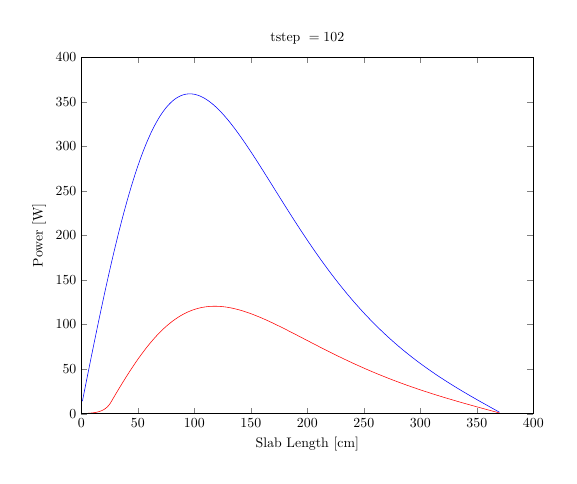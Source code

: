 \begin{tikzpicture}[scale=0.5]

\begin{axis}[%
scale only axis,
width=4.521in,
height=3.566in,
xmin=0, xmax=400,
ymin=0, ymax=400,
xlabel={Slab Length [cm]},
ylabel={Power [W]},
title={$\text{tstep }= 102$},
axis on top]
\addplot [
color=blue,
solid
]
coordinates{
 (1,13.991)(2,20.359)(3,26.72)(4,33.07)(5,39.408)(6,45.73)(7,52.035)(8,58.321)(9,64.584)(10,70.823)(11,77.035)(12,83.218)(13,89.369)(14,95.487)(15,101.569)(16,107.613)(17,113.617)(18,119.578)(19,125.496)(20,131.366)(21,137.189)(22,142.96)(23,148.68)(24,154.345)(25,159.955)(26,165.506)(27,170.998)(28,176.428)(29,181.795)(30,187.098)(31,192.335)(32,197.504)(33,202.604)(34,207.633)(35,212.591)(36,217.475)(37,222.285)(38,227.019)(39,231.677)(40,236.256)(41,240.757)(42,245.178)(43,249.519)(44,253.778)(45,257.954)(46,262.048)(47,266.057)(48,269.982)(49,273.822)(50,277.577)(51,281.245)(52,284.827)(53,288.323)(54,291.731)(55,295.052)(56,298.285)(57,301.43)(58,304.488)(59,307.457)(60,310.339)(61,313.133)(62,315.839)(63,318.457)(64,320.988)(65,323.431)(66,325.788)(67,328.057)(68,330.241)(69,332.338)(70,334.35)(71,336.276)(72,338.118)(73,339.876)(74,341.55)(75,343.141)(76,344.65)(77,346.078)(78,347.424)(79,348.69)(80,349.877)(81,350.985)(82,352.015)(83,352.967)(84,353.844)(85,354.645)(86,355.372)(87,356.025)(88,356.606)(89,357.114)(90,357.553)(91,357.921)(92,358.22)(93,358.452)(94,358.617)(95,358.716)(96,358.751)(97,358.722)(98,358.63)(99,358.477)(100,358.264)(101,357.991)(102,357.659)(103,357.271)(104,356.826)(105,356.327)(106,355.774)(107,355.167)(108,354.509)(109,353.801)(110,353.043)(111,352.236)(112,351.382)(113,350.482)(114,349.537)(115,348.547)(116,347.515)(117,346.441)(118,345.325)(119,344.17)(120,342.976)(121,341.744)(122,340.476)(123,339.172)(124,337.833)(125,336.461)(126,335.056)(127,333.619)(128,332.152)(129,330.654)(130,329.128)(131,327.575)(132,325.994)(133,324.387)(134,322.756)(135,321.1)(136,319.421)(137,317.719)(138,315.997)(139,314.253)(140,312.49)(141,310.707)(142,308.907)(143,307.089)(144,305.254)(145,303.404)(146,301.538)(147,299.659)(148,297.765)(149,295.859)(150,293.941)(151,292.012)(152,290.071)(153,288.121)(154,286.161)(155,284.192)(156,282.216)(157,280.232)(158,278.24)(159,276.243)(160,274.24)(161,272.232)(162,270.219)(163,268.202)(164,266.181)(165,264.158)(166,262.132)(167,260.104)(168,258.075)(169,256.044)(170,254.013)(171,251.982)(172,249.951)(173,247.92)(174,245.891)(175,243.864)(176,241.838)(177,239.815)(178,237.794)(179,235.776)(180,233.762)(181,231.752)(182,229.745)(183,227.743)(184,225.746)(185,223.753)(186,221.766)(187,219.785)(188,217.809)(189,215.839)(190,213.876)(191,211.919)(192,209.969)(193,208.027)(194,206.091)(195,204.163)(196,202.242)(197,200.33)(198,198.425)(199,196.529)(200,194.641)(201,192.762)(202,190.892)(203,189.03)(204,187.178)(205,185.334)(206,183.5)(207,181.676)(208,179.861)(209,178.055)(210,176.26)(211,174.474)(212,172.698)(213,170.933)(214,169.177)(215,167.432)(216,165.697)(217,163.972)(218,162.258)(219,160.554)(220,158.861)(221,157.178)(222,155.506)(223,153.845)(224,152.194)(225,150.554)(226,148.925)(227,147.307)(228,145.699)(229,144.102)(230,142.516)(231,140.941)(232,139.377)(233,137.823)(234,136.281)(235,134.749)(236,133.228)(237,131.718)(238,130.218)(239,128.73)(240,127.252)(241,125.785)(242,124.328)(243,122.883)(244,121.447)(245,120.023)(246,118.609)(247,117.206)(248,115.813)(249,114.43)(250,113.058)(251,111.697)(252,110.345)(253,109.004)(254,107.673)(255,106.352)(256,105.042)(257,103.741)(258,102.451)(259,101.17)(260,99.899)(261,98.638)(262,97.387)(263,96.145)(264,94.913)(265,93.69)(266,92.477)(267,91.274)(268,90.079)(269,88.894)(270,87.718)(271,86.551)(272,85.393)(273,84.245)(274,83.105)(275,81.973)(276,80.851)(277,79.737)(278,78.631)(279,77.534)(280,76.446)(281,75.366)(282,74.294)(283,73.23)(284,72.174)(285,71.126)(286,70.086)(287,69.054)(288,68.029)(289,67.012)(290,66.003)(291,65.001)(292,64.006)(293,63.019)(294,62.039)(295,61.066)(296,60.1)(297,59.141)(298,58.188)(299,57.243)(300,56.304)(301,55.371)(302,54.445)(303,53.526)(304,52.612)(305,51.705)(306,50.804)(307,49.909)(308,49.02)(309,48.137)(310,47.259)(311,46.388)(312,45.521)(313,44.66)(314,43.805)(315,42.955)(316,42.109)(317,41.269)(318,40.434)(319,39.604)(320,38.779)(321,37.959)(322,37.143)(323,36.331)(324,35.524)(325,34.722)(326,33.923)(327,33.129)(328,32.339)(329,31.553)(330,30.771)(331,29.993)(332,29.218)(333,28.447)(334,27.68)(335,26.916)(336,26.155)(337,25.398)(338,24.644)(339,23.892)(340,23.144)(341,22.399)(342,21.657)(343,20.917)(344,20.18)(345,19.445)(346,18.713)(347,17.984)(348,17.256)(349,16.531)(350,15.808)(351,15.087)(352,14.367)(353,13.65)(354,12.934)(355,12.22)(356,11.508)(357,10.797)(358,10.087)(359,9.379)(360,8.671)(361,7.965)(362,7.26)(363,6.556)(364,5.853)(365,5.15)(366,4.448)(367,3.747)(368,3.046)(369,2.346)(370,1.645) 
};

\addplot [
color=red,
solid
]
coordinates{
 (1,0.111)(2,0.165)(3,0.223)(4,0.286)(5,0.358)(6,0.438)(7,0.53)(8,0.636)(9,0.759)(10,0.902)(11,1.068)(12,1.262)(13,1.49)(14,1.756)(15,2.069)(16,2.436)(17,2.867)(18,3.373)(19,3.967)(20,4.666)(21,5.487)(22,6.453)(23,7.588)(24,8.922)(25,10.49)(26,12.334)(27,14.502)(28,16.663)(29,18.816)(30,20.96)(31,23.095)(32,25.22)(33,27.334)(34,29.436)(35,31.525)(36,33.601)(37,35.663)(38,37.71)(39,39.741)(40,41.756)(41,43.754)(42,45.734)(43,47.696)(44,49.639)(45,51.562)(46,53.464)(47,55.346)(48,57.207)(49,59.045)(50,60.861)(51,62.654)(52,64.423)(53,66.168)(54,67.889)(55,69.585)(56,71.255)(57,72.9)(58,74.519)(59,76.111)(60,77.677)(61,79.215)(62,80.727)(63,82.21)(64,83.666)(65,85.094)(66,86.493)(67,87.864)(68,89.206)(69,90.52)(70,91.804)(71,93.06)(72,94.286)(73,95.483)(74,96.651)(75,97.789)(76,98.898)(77,99.978)(78,101.028)(79,102.049)(80,103.04)(81,104.002)(82,104.935)(83,105.838)(84,106.713)(85,107.559)(86,108.375)(87,109.163)(88,109.923)(89,110.654)(90,111.356)(91,112.031)(92,112.678)(93,113.297)(94,113.888)(95,114.452)(96,114.99)(97,115.5)(98,115.984)(99,116.441)(100,116.873)(101,117.278)(102,117.658)(103,118.013)(104,118.343)(105,118.648)(106,118.929)(107,119.186)(108,119.419)(109,119.629)(110,119.815)(111,119.979)(112,120.12)(113,120.239)(114,120.337)(115,120.412)(116,120.467)(117,120.501)(118,120.514)(119,120.508)(120,120.481)(121,120.436)(122,120.371)(123,120.287)(124,120.185)(125,120.065)(126,119.927)(127,119.772)(128,119.6)(129,119.411)(130,119.206)(131,118.985)(132,118.749)(133,118.497)(134,118.23)(135,117.948)(136,117.653)(137,117.343)(138,117.02)(139,116.683)(140,116.334)(141,115.972)(142,115.597)(143,115.211)(144,114.813)(145,114.403)(146,113.983)(147,113.552)(148,113.11)(149,112.658)(150,112.197)(151,111.725)(152,111.245)(153,110.756)(154,110.258)(155,109.751)(156,109.237)(157,108.714)(158,108.184)(159,107.647)(160,107.102)(161,106.551)(162,105.993)(163,105.429)(164,104.859)(165,104.283)(166,103.701)(167,103.114)(168,102.522)(169,101.925)(170,101.324)(171,100.718)(172,100.107)(173,99.493)(174,98.874)(175,98.253)(176,97.627)(177,96.999)(178,96.367)(179,95.733)(180,95.096)(181,94.456)(182,93.814)(183,93.17)(184,92.524)(185,91.876)(186,91.226)(187,90.575)(188,89.923)(189,89.269)(190,88.615)(191,87.959)(192,87.302)(193,86.645)(194,85.988)(195,85.33)(196,84.672)(197,84.013)(198,83.355)(199,82.697)(200,82.039)(201,81.381)(202,80.724)(203,80.067)(204,79.411)(205,78.756)(206,78.102)(207,77.448)(208,76.796)(209,76.144)(210,75.494)(211,74.845)(212,74.197)(213,73.551)(214,72.907)(215,72.264)(216,71.622)(217,70.982)(218,70.344)(219,69.708)(220,69.074)(221,68.442)(222,67.812)(223,67.183)(224,66.558)(225,65.934)(226,65.312)(227,64.692)(228,64.075)(229,63.461)(230,62.848)(231,62.238)(232,61.631)(233,61.026)(234,60.423)(235,59.824)(236,59.226)(237,58.631)(238,58.039)(239,57.45)(240,56.863)(241,56.279)(242,55.698)(243,55.119)(244,54.544)(245,53.97)(246,53.4)(247,52.833)(248,52.268)(249,51.706)(250,51.147)(251,50.591)(252,50.038)(253,49.488)(254,48.94)(255,48.395)(256,47.853)(257,47.315)(258,46.779)(259,46.245)(260,45.715)(261,45.187)(262,44.663)(263,44.141)(264,43.622)(265,43.106)(266,42.593)(267,42.082)(268,41.575)(269,41.07)(270,40.568)(271,40.069)(272,39.572)(273,39.079)(274,38.588)(275,38.099)(276,37.614)(277,37.131)(278,36.651)(279,36.174)(280,35.699)(281,35.227)(282,34.758)(283,34.291)(284,33.827)(285,33.365)(286,32.906)(287,32.45)(288,31.995)(289,31.544)(290,31.095)(291,30.648)(292,30.204)(293,29.762)(294,29.323)(295,28.886)(296,28.451)(297,28.019)(298,27.589)(299,27.161)(300,26.735)(301,26.312)(302,25.891)(303,25.472)(304,25.055)(305,24.64)(306,24.227)(307,23.817)(308,23.408)(309,23.001)(310,22.597)(311,22.194)(312,21.793)(313,21.394)(314,20.997)(315,20.602)(316,20.209)(317,19.817)(318,19.427)(319,19.039)(320,18.653)(321,18.268)(322,17.885)(323,17.503)(324,17.123)(325,16.745)(326,16.368)(327,15.992)(328,15.618)(329,15.246)(330,14.874)(331,14.505)(332,14.136)(333,13.769)(334,13.403)(335,13.038)(336,12.675)(337,12.312)(338,11.951)(339,11.591)(340,11.232)(341,10.874)(342,10.517)(343,10.161)(344,9.806)(345,9.452)(346,9.099)(347,8.746)(348,8.395)(349,8.044)(350,7.694)(351,7.345)(352,6.996)(353,6.648)(354,6.301)(355,5.954)(356,5.608)(357,5.262)(358,4.917)(359,4.572)(360,4.228)(361,3.884)(362,3.541)(363,3.198)(364,2.855)(365,2.513)(366,2.17)(367,1.828)(368,1.486)(369,1.145)(370,0.803) 
};

\end{axis}
\end{tikzpicture}
